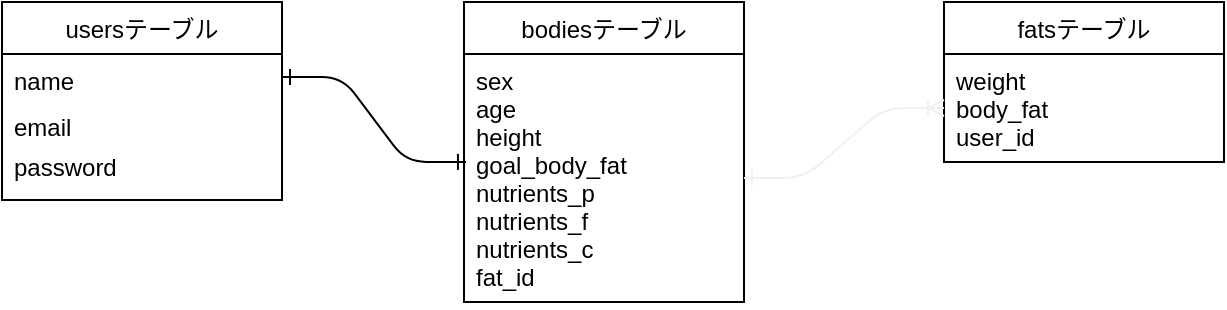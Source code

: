<mxfile>
    <diagram id="4OkHVRhDQfJwuXleJpZx" name="ページ1">
        <mxGraphModel dx="728" dy="562" grid="1" gridSize="10" guides="1" tooltips="1" connect="1" arrows="1" fold="1" page="1" pageScale="1" pageWidth="827" pageHeight="1169" math="0" shadow="0">
            <root>
                <mxCell id="0"/>
                <mxCell id="1" parent="0"/>
                <mxCell id="2" value="usersテーブル" style="swimlane;fontStyle=0;childLayout=stackLayout;horizontal=1;startSize=26;horizontalStack=0;resizeParent=1;resizeParentMax=0;resizeLast=0;collapsible=1;marginBottom=0;" parent="1" vertex="1">
                    <mxGeometry x="89" y="81" width="140" height="99" as="geometry">
                        <mxRectangle x="330" y="240" width="50" height="26" as="alternateBounds"/>
                    </mxGeometry>
                </mxCell>
                <mxCell id="3" value="fatsテーブル" style="swimlane;fontStyle=0;childLayout=stackLayout;horizontal=1;startSize=26;horizontalStack=0;resizeParent=1;resizeParentMax=0;resizeLast=0;collapsible=1;marginBottom=0;" parent="1" vertex="1">
                    <mxGeometry x="560" y="81" width="140" height="80" as="geometry"/>
                </mxCell>
                <mxCell id="4" value="weight&#10;body_fat&#10;user_id" style="text;strokeColor=none;fillColor=none;align=left;verticalAlign=top;spacingLeft=4;spacingRight=4;overflow=hidden;rotatable=0;points=[[0,0.5],[1,0.5]];portConstraint=eastwest;" parent="3" vertex="1">
                    <mxGeometry y="26" width="140" height="54" as="geometry"/>
                </mxCell>
                <mxCell id="5" value="bodiesテーブル" style="swimlane;fontStyle=0;childLayout=stackLayout;horizontal=1;startSize=26;horizontalStack=0;resizeParent=1;resizeParentMax=0;resizeLast=0;collapsible=1;marginBottom=0;" parent="1" vertex="1">
                    <mxGeometry x="320" y="81" width="140" height="150" as="geometry"/>
                </mxCell>
                <mxCell id="6" value="sex&#10;age&#10;height&#10;goal_body_fat&#10;nutrients_p&#10;nutrients_f&#10;nutrients_c&#10;fat_id" style="text;strokeColor=none;fillColor=none;align=left;verticalAlign=top;spacingLeft=4;spacingRight=4;overflow=hidden;rotatable=0;points=[[0,0.5],[1,0.5]];portConstraint=eastwest;" parent="5" vertex="1">
                    <mxGeometry y="26" width="140" height="124" as="geometry"/>
                </mxCell>
                <mxCell id="7" value="" style="edgeStyle=entityRelationEdgeStyle;fontSize=12;html=1;endArrow=ERone;endFill=0;targetPerimeterSpacing=0;sourcePerimeterSpacing=0;startArrow=ERone;startFill=0;exitX=0.007;exitY=0.435;exitDx=0;exitDy=0;exitPerimeter=0;" parent="1" source="6" target="8" edge="1">
                    <mxGeometry width="100" height="100" relative="1" as="geometry">
                        <mxPoint x="247" y="200" as="sourcePoint"/>
                        <mxPoint x="399" y="147.5" as="targetPoint"/>
                    </mxGeometry>
                </mxCell>
                <mxCell id="8" value="name&#10;" style="text;strokeColor=none;fillColor=none;align=left;verticalAlign=top;spacingLeft=4;spacingRight=4;overflow=hidden;rotatable=0;points=[[0,0.5],[1,0.5]];portConstraint=eastwest;" parent="1" vertex="1">
                    <mxGeometry x="89" y="107" width="140" height="23" as="geometry"/>
                </mxCell>
                <mxCell id="9" value="" style="edgeStyle=entityRelationEdgeStyle;fontSize=12;html=1;endArrow=ERoneToMany;sourcePerimeterSpacing=0;targetPerimeterSpacing=0;strokeColor=#f0f0f0;entryX=0;entryY=0.5;entryDx=0;entryDy=0;startArrow=ERone;startFill=0;endFill=0;" parent="1" source="6" target="4" edge="1">
                    <mxGeometry width="100" height="100" relative="1" as="geometry">
                        <mxPoint x="259" y="340" as="sourcePoint"/>
                        <mxPoint x="510" y="180" as="targetPoint"/>
                    </mxGeometry>
                </mxCell>
                <mxCell id="x5rLlfylDwacytNRwMsk-9" value="email" style="text;strokeColor=none;fillColor=none;align=left;verticalAlign=top;spacingLeft=4;spacingRight=4;overflow=hidden;rotatable=0;points=[[0,0.5],[1,0.5]];portConstraint=eastwest;" vertex="1" parent="1">
                    <mxGeometry x="89" y="130" width="140" height="30" as="geometry"/>
                </mxCell>
                <mxCell id="x5rLlfylDwacytNRwMsk-10" value="password" style="text;strokeColor=none;fillColor=none;align=left;verticalAlign=top;spacingLeft=4;spacingRight=4;overflow=hidden;rotatable=0;points=[[0,0.5],[1,0.5]];portConstraint=eastwest;" vertex="1" parent="1">
                    <mxGeometry x="89" y="150" width="140" height="30" as="geometry"/>
                </mxCell>
            </root>
        </mxGraphModel>
    </diagram>
</mxfile>